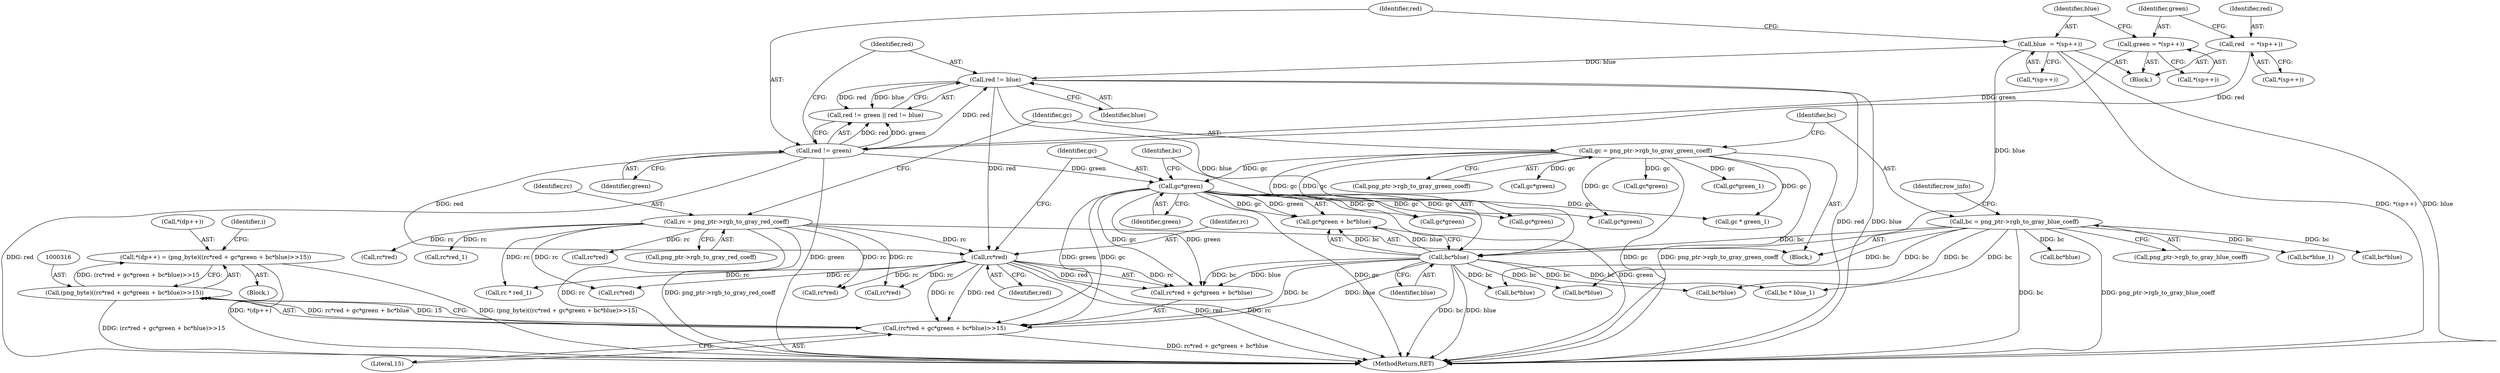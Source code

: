 digraph "0_Chrome_7f3d85b096f66870a15b37c2f40b219b2e292693_9@integer" {
"1000311" [label="(Call,*(dp++) = (png_byte)((rc*red + gc*green + bc*blue)>>15))"];
"1000315" [label="(Call,(png_byte)((rc*red + gc*green + bc*blue)>>15))"];
"1000317" [label="(Call,(rc*red + gc*green + bc*blue)>>15)"];
"1000319" [label="(Call,rc*red)"];
"1000127" [label="(Call,rc = png_ptr->rgb_to_gray_red_coeff)"];
"1000304" [label="(Call,red != blue)"];
"1000301" [label="(Call,red != green)"];
"1000282" [label="(Call,red   = *(sp++))"];
"1000288" [label="(Call,green = *(sp++))"];
"1000294" [label="(Call,blue  = *(sp++))"];
"1000323" [label="(Call,gc*green)"];
"1000133" [label="(Call,gc = png_ptr->rgb_to_gray_green_coeff)"];
"1000326" [label="(Call,bc*blue)"];
"1000139" [label="(Call,bc = png_ptr->rgb_to_gray_blue_coeff)"];
"1000290" [label="(Call,*(sp++))"];
"1000283" [label="(Identifier,red)"];
"1000311" [label="(Call,*(dp++) = (png_byte)((rc*red + gc*green + bc*blue)>>15))"];
"1000300" [label="(Call,red != green || red != blue)"];
"1000302" [label="(Identifier,red)"];
"1000327" [label="(Identifier,bc)"];
"1000241" [label="(Call,rc*red)"];
"1000326" [label="(Call,bc*blue)"];
"1000140" [label="(Identifier,bc)"];
"1000317" [label="(Call,(rc*red + gc*green + bc*blue)>>15)"];
"1000322" [label="(Call,gc*green + bc*blue)"];
"1001024" [label="(Call,bc * blue_1)"];
"1000329" [label="(Literal,15)"];
"1000303" [label="(Identifier,green)"];
"1000315" [label="(Call,(png_byte)((rc*red + gc*green + bc*blue)>>15))"];
"1000304" [label="(Call,red != blue)"];
"1000282" [label="(Call,red   = *(sp++))"];
"1000319" [label="(Call,rc*red)"];
"1000284" [label="(Call,*(sp++))"];
"1000498" [label="(Call,rc*red_1)"];
"1000320" [label="(Identifier,rc)"];
"1000296" [label="(Call,*(sp++))"];
"1000295" [label="(Identifier,blue)"];
"1000306" [label="(Identifier,blue)"];
"1000305" [label="(Identifier,red)"];
"1000245" [label="(Call,gc*green)"];
"1000248" [label="(Call,bc*blue)"];
"1000318" [label="(Call,rc*red + gc*green + bc*blue)"];
"1001021" [label="(Call,gc * green_1)"];
"1000288" [label="(Call,green = *(sp++))"];
"1000840" [label="(Call,rc*red)"];
"1001171" [label="(Call,rc*red)"];
"1000769" [label="(Call,gc*green)"];
"1000844" [label="(Call,gc*green)"];
"1000134" [label="(Identifier,gc)"];
"1000325" [label="(Identifier,green)"];
"1000294" [label="(Call,blue  = *(sp++))"];
"1000147" [label="(Identifier,row_info)"];
"1000321" [label="(Identifier,red)"];
"1000127" [label="(Call,rc = png_ptr->rgb_to_gray_red_coeff)"];
"1001178" [label="(Call,bc*blue)"];
"1000312" [label="(Call,*(dp++))"];
"1000125" [label="(Block,)"];
"1000502" [label="(Call,gc*green_1)"];
"1001175" [label="(Call,gc*green)"];
"1000772" [label="(Call,bc*blue)"];
"1000135" [label="(Call,png_ptr->rgb_to_gray_green_coeff)"];
"1000289" [label="(Identifier,green)"];
"1000645" [label="(Call,bc*blue)"];
"1000765" [label="(Call,rc*red)"];
"1000642" [label="(Call,gc*green)"];
"1000128" [label="(Identifier,rc)"];
"1000324" [label="(Identifier,gc)"];
"1001017" [label="(Call,rc * red_1)"];
"1001252" [label="(MethodReturn,RET)"];
"1000139" [label="(Call,bc = png_ptr->rgb_to_gray_blue_coeff)"];
"1000307" [label="(Block,)"];
"1000328" [label="(Identifier,blue)"];
"1000301" [label="(Call,red != green)"];
"1000847" [label="(Call,bc*blue)"];
"1000323" [label="(Call,gc*green)"];
"1000638" [label="(Call,rc*red)"];
"1000279" [label="(Identifier,i)"];
"1000280" [label="(Block,)"];
"1000141" [label="(Call,png_ptr->rgb_to_gray_blue_coeff)"];
"1000129" [label="(Call,png_ptr->rgb_to_gray_red_coeff)"];
"1000133" [label="(Call,gc = png_ptr->rgb_to_gray_green_coeff)"];
"1000505" [label="(Call,bc*blue_1)"];
"1000311" -> "1000307"  [label="AST: "];
"1000311" -> "1000315"  [label="CFG: "];
"1000312" -> "1000311"  [label="AST: "];
"1000315" -> "1000311"  [label="AST: "];
"1000279" -> "1000311"  [label="CFG: "];
"1000311" -> "1001252"  [label="DDG: *(dp++)"];
"1000311" -> "1001252"  [label="DDG: (png_byte)((rc*red + gc*green + bc*blue)>>15)"];
"1000315" -> "1000311"  [label="DDG: (rc*red + gc*green + bc*blue)>>15"];
"1000315" -> "1000317"  [label="CFG: "];
"1000316" -> "1000315"  [label="AST: "];
"1000317" -> "1000315"  [label="AST: "];
"1000315" -> "1001252"  [label="DDG: (rc*red + gc*green + bc*blue)>>15"];
"1000317" -> "1000315"  [label="DDG: rc*red + gc*green + bc*blue"];
"1000317" -> "1000315"  [label="DDG: 15"];
"1000317" -> "1000329"  [label="CFG: "];
"1000318" -> "1000317"  [label="AST: "];
"1000329" -> "1000317"  [label="AST: "];
"1000317" -> "1001252"  [label="DDG: rc*red + gc*green + bc*blue"];
"1000319" -> "1000317"  [label="DDG: rc"];
"1000319" -> "1000317"  [label="DDG: red"];
"1000323" -> "1000317"  [label="DDG: gc"];
"1000323" -> "1000317"  [label="DDG: green"];
"1000326" -> "1000317"  [label="DDG: bc"];
"1000326" -> "1000317"  [label="DDG: blue"];
"1000319" -> "1000318"  [label="AST: "];
"1000319" -> "1000321"  [label="CFG: "];
"1000320" -> "1000319"  [label="AST: "];
"1000321" -> "1000319"  [label="AST: "];
"1000324" -> "1000319"  [label="CFG: "];
"1000319" -> "1001252"  [label="DDG: red"];
"1000319" -> "1001252"  [label="DDG: rc"];
"1000319" -> "1000318"  [label="DDG: rc"];
"1000319" -> "1000318"  [label="DDG: red"];
"1000127" -> "1000319"  [label="DDG: rc"];
"1000304" -> "1000319"  [label="DDG: red"];
"1000301" -> "1000319"  [label="DDG: red"];
"1000319" -> "1000765"  [label="DDG: rc"];
"1000319" -> "1000840"  [label="DDG: rc"];
"1000319" -> "1001017"  [label="DDG: rc"];
"1000319" -> "1001171"  [label="DDG: rc"];
"1000127" -> "1000125"  [label="AST: "];
"1000127" -> "1000129"  [label="CFG: "];
"1000128" -> "1000127"  [label="AST: "];
"1000129" -> "1000127"  [label="AST: "];
"1000134" -> "1000127"  [label="CFG: "];
"1000127" -> "1001252"  [label="DDG: png_ptr->rgb_to_gray_red_coeff"];
"1000127" -> "1001252"  [label="DDG: rc"];
"1000127" -> "1000241"  [label="DDG: rc"];
"1000127" -> "1000498"  [label="DDG: rc"];
"1000127" -> "1000638"  [label="DDG: rc"];
"1000127" -> "1000765"  [label="DDG: rc"];
"1000127" -> "1000840"  [label="DDG: rc"];
"1000127" -> "1001017"  [label="DDG: rc"];
"1000127" -> "1001171"  [label="DDG: rc"];
"1000304" -> "1000300"  [label="AST: "];
"1000304" -> "1000306"  [label="CFG: "];
"1000305" -> "1000304"  [label="AST: "];
"1000306" -> "1000304"  [label="AST: "];
"1000300" -> "1000304"  [label="CFG: "];
"1000304" -> "1001252"  [label="DDG: red"];
"1000304" -> "1001252"  [label="DDG: blue"];
"1000304" -> "1000300"  [label="DDG: red"];
"1000304" -> "1000300"  [label="DDG: blue"];
"1000301" -> "1000304"  [label="DDG: red"];
"1000294" -> "1000304"  [label="DDG: blue"];
"1000304" -> "1000326"  [label="DDG: blue"];
"1000301" -> "1000300"  [label="AST: "];
"1000301" -> "1000303"  [label="CFG: "];
"1000302" -> "1000301"  [label="AST: "];
"1000303" -> "1000301"  [label="AST: "];
"1000305" -> "1000301"  [label="CFG: "];
"1000300" -> "1000301"  [label="CFG: "];
"1000301" -> "1001252"  [label="DDG: green"];
"1000301" -> "1001252"  [label="DDG: red"];
"1000301" -> "1000300"  [label="DDG: red"];
"1000301" -> "1000300"  [label="DDG: green"];
"1000282" -> "1000301"  [label="DDG: red"];
"1000288" -> "1000301"  [label="DDG: green"];
"1000301" -> "1000323"  [label="DDG: green"];
"1000282" -> "1000280"  [label="AST: "];
"1000282" -> "1000284"  [label="CFG: "];
"1000283" -> "1000282"  [label="AST: "];
"1000284" -> "1000282"  [label="AST: "];
"1000289" -> "1000282"  [label="CFG: "];
"1000288" -> "1000280"  [label="AST: "];
"1000288" -> "1000290"  [label="CFG: "];
"1000289" -> "1000288"  [label="AST: "];
"1000290" -> "1000288"  [label="AST: "];
"1000295" -> "1000288"  [label="CFG: "];
"1000294" -> "1000280"  [label="AST: "];
"1000294" -> "1000296"  [label="CFG: "];
"1000295" -> "1000294"  [label="AST: "];
"1000296" -> "1000294"  [label="AST: "];
"1000302" -> "1000294"  [label="CFG: "];
"1000294" -> "1001252"  [label="DDG: *(sp++)"];
"1000294" -> "1001252"  [label="DDG: blue"];
"1000294" -> "1000326"  [label="DDG: blue"];
"1000323" -> "1000322"  [label="AST: "];
"1000323" -> "1000325"  [label="CFG: "];
"1000324" -> "1000323"  [label="AST: "];
"1000325" -> "1000323"  [label="AST: "];
"1000327" -> "1000323"  [label="CFG: "];
"1000323" -> "1001252"  [label="DDG: gc"];
"1000323" -> "1001252"  [label="DDG: green"];
"1000323" -> "1000318"  [label="DDG: gc"];
"1000323" -> "1000318"  [label="DDG: green"];
"1000323" -> "1000322"  [label="DDG: gc"];
"1000323" -> "1000322"  [label="DDG: green"];
"1000133" -> "1000323"  [label="DDG: gc"];
"1000323" -> "1000769"  [label="DDG: gc"];
"1000323" -> "1000844"  [label="DDG: gc"];
"1000323" -> "1001021"  [label="DDG: gc"];
"1000323" -> "1001175"  [label="DDG: gc"];
"1000133" -> "1000125"  [label="AST: "];
"1000133" -> "1000135"  [label="CFG: "];
"1000134" -> "1000133"  [label="AST: "];
"1000135" -> "1000133"  [label="AST: "];
"1000140" -> "1000133"  [label="CFG: "];
"1000133" -> "1001252"  [label="DDG: gc"];
"1000133" -> "1001252"  [label="DDG: png_ptr->rgb_to_gray_green_coeff"];
"1000133" -> "1000245"  [label="DDG: gc"];
"1000133" -> "1000502"  [label="DDG: gc"];
"1000133" -> "1000642"  [label="DDG: gc"];
"1000133" -> "1000769"  [label="DDG: gc"];
"1000133" -> "1000844"  [label="DDG: gc"];
"1000133" -> "1001021"  [label="DDG: gc"];
"1000133" -> "1001175"  [label="DDG: gc"];
"1000326" -> "1000322"  [label="AST: "];
"1000326" -> "1000328"  [label="CFG: "];
"1000327" -> "1000326"  [label="AST: "];
"1000328" -> "1000326"  [label="AST: "];
"1000322" -> "1000326"  [label="CFG: "];
"1000326" -> "1001252"  [label="DDG: blue"];
"1000326" -> "1001252"  [label="DDG: bc"];
"1000326" -> "1000318"  [label="DDG: bc"];
"1000326" -> "1000318"  [label="DDG: blue"];
"1000326" -> "1000322"  [label="DDG: bc"];
"1000326" -> "1000322"  [label="DDG: blue"];
"1000139" -> "1000326"  [label="DDG: bc"];
"1000326" -> "1000772"  [label="DDG: bc"];
"1000326" -> "1000847"  [label="DDG: bc"];
"1000326" -> "1001024"  [label="DDG: bc"];
"1000326" -> "1001178"  [label="DDG: bc"];
"1000139" -> "1000125"  [label="AST: "];
"1000139" -> "1000141"  [label="CFG: "];
"1000140" -> "1000139"  [label="AST: "];
"1000141" -> "1000139"  [label="AST: "];
"1000147" -> "1000139"  [label="CFG: "];
"1000139" -> "1001252"  [label="DDG: png_ptr->rgb_to_gray_blue_coeff"];
"1000139" -> "1001252"  [label="DDG: bc"];
"1000139" -> "1000248"  [label="DDG: bc"];
"1000139" -> "1000505"  [label="DDG: bc"];
"1000139" -> "1000645"  [label="DDG: bc"];
"1000139" -> "1000772"  [label="DDG: bc"];
"1000139" -> "1000847"  [label="DDG: bc"];
"1000139" -> "1001024"  [label="DDG: bc"];
"1000139" -> "1001178"  [label="DDG: bc"];
}

